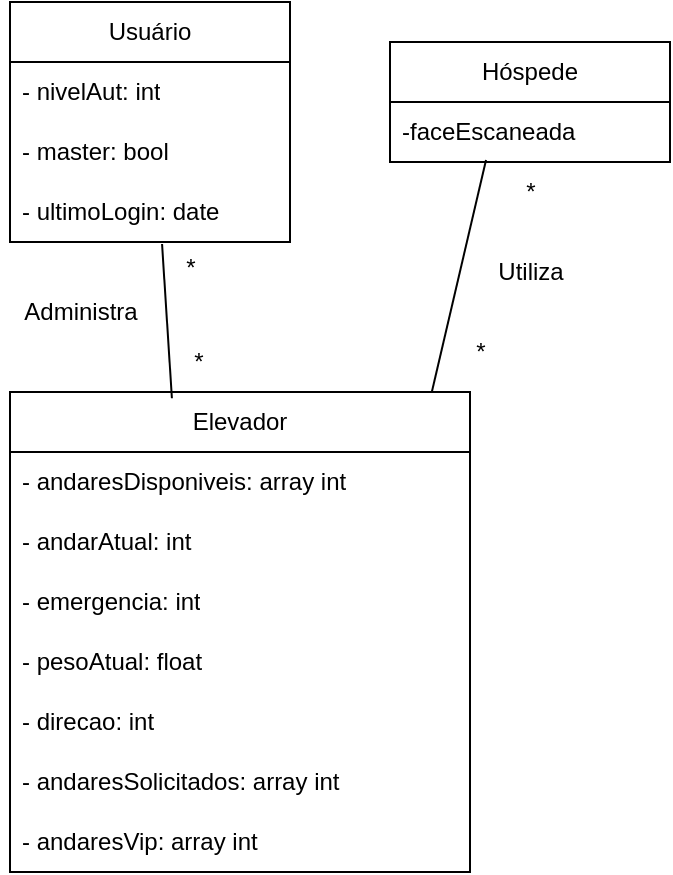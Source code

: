 <mxfile version="24.8.3">
  <diagram name="Página-1" id="dlf16AJ3_04QopbkbLOi">
    <mxGraphModel dx="1434" dy="772" grid="1" gridSize="10" guides="1" tooltips="1" connect="1" arrows="1" fold="1" page="1" pageScale="1" pageWidth="827" pageHeight="1169" math="0" shadow="0">
      <root>
        <mxCell id="0" />
        <mxCell id="1" parent="0" />
        <mxCell id="9X3akCaUfFm_Gkvic_y4-1" value="Usuário" style="swimlane;fontStyle=0;childLayout=stackLayout;horizontal=1;startSize=30;horizontalStack=0;resizeParent=1;resizeParentMax=0;resizeLast=0;collapsible=1;marginBottom=0;whiteSpace=wrap;html=1;" vertex="1" parent="1">
          <mxGeometry x="320" y="150" width="140" height="120" as="geometry" />
        </mxCell>
        <mxCell id="9X3akCaUfFm_Gkvic_y4-2" value="- nivelAut: int" style="text;strokeColor=none;fillColor=none;align=left;verticalAlign=middle;spacingLeft=4;spacingRight=4;overflow=hidden;points=[[0,0.5],[1,0.5]];portConstraint=eastwest;rotatable=0;whiteSpace=wrap;html=1;" vertex="1" parent="9X3akCaUfFm_Gkvic_y4-1">
          <mxGeometry y="30" width="140" height="30" as="geometry" />
        </mxCell>
        <mxCell id="9X3akCaUfFm_Gkvic_y4-3" value="- master: bool" style="text;strokeColor=none;fillColor=none;align=left;verticalAlign=middle;spacingLeft=4;spacingRight=4;overflow=hidden;points=[[0,0.5],[1,0.5]];portConstraint=eastwest;rotatable=0;whiteSpace=wrap;html=1;" vertex="1" parent="9X3akCaUfFm_Gkvic_y4-1">
          <mxGeometry y="60" width="140" height="30" as="geometry" />
        </mxCell>
        <mxCell id="9X3akCaUfFm_Gkvic_y4-4" value="- ultimoLogin: date" style="text;strokeColor=none;fillColor=none;align=left;verticalAlign=middle;spacingLeft=4;spacingRight=4;overflow=hidden;points=[[0,0.5],[1,0.5]];portConstraint=eastwest;rotatable=0;whiteSpace=wrap;html=1;" vertex="1" parent="9X3akCaUfFm_Gkvic_y4-1">
          <mxGeometry y="90" width="140" height="30" as="geometry" />
        </mxCell>
        <mxCell id="9X3akCaUfFm_Gkvic_y4-13" value="Elevador" style="swimlane;fontStyle=0;childLayout=stackLayout;horizontal=1;startSize=30;horizontalStack=0;resizeParent=1;resizeParentMax=0;resizeLast=0;collapsible=1;marginBottom=0;whiteSpace=wrap;html=1;" vertex="1" parent="1">
          <mxGeometry x="320" y="345" width="230" height="240" as="geometry" />
        </mxCell>
        <mxCell id="9X3akCaUfFm_Gkvic_y4-14" value="- andaresDisponiveis: array int" style="text;strokeColor=none;fillColor=none;align=left;verticalAlign=middle;spacingLeft=4;spacingRight=4;overflow=hidden;points=[[0,0.5],[1,0.5]];portConstraint=eastwest;rotatable=0;whiteSpace=wrap;html=1;" vertex="1" parent="9X3akCaUfFm_Gkvic_y4-13">
          <mxGeometry y="30" width="230" height="30" as="geometry" />
        </mxCell>
        <mxCell id="9X3akCaUfFm_Gkvic_y4-15" value="- andarAtual: int" style="text;strokeColor=none;fillColor=none;align=left;verticalAlign=middle;spacingLeft=4;spacingRight=4;overflow=hidden;points=[[0,0.5],[1,0.5]];portConstraint=eastwest;rotatable=0;whiteSpace=wrap;html=1;" vertex="1" parent="9X3akCaUfFm_Gkvic_y4-13">
          <mxGeometry y="60" width="230" height="30" as="geometry" />
        </mxCell>
        <mxCell id="9X3akCaUfFm_Gkvic_y4-16" value="- emergencia: int" style="text;strokeColor=none;fillColor=none;align=left;verticalAlign=middle;spacingLeft=4;spacingRight=4;overflow=hidden;points=[[0,0.5],[1,0.5]];portConstraint=eastwest;rotatable=0;whiteSpace=wrap;html=1;" vertex="1" parent="9X3akCaUfFm_Gkvic_y4-13">
          <mxGeometry y="90" width="230" height="30" as="geometry" />
        </mxCell>
        <mxCell id="9X3akCaUfFm_Gkvic_y4-17" value="- pesoAtual: float" style="text;strokeColor=none;fillColor=none;align=left;verticalAlign=middle;spacingLeft=4;spacingRight=4;overflow=hidden;points=[[0,0.5],[1,0.5]];portConstraint=eastwest;rotatable=0;whiteSpace=wrap;html=1;" vertex="1" parent="9X3akCaUfFm_Gkvic_y4-13">
          <mxGeometry y="120" width="230" height="30" as="geometry" />
        </mxCell>
        <mxCell id="9X3akCaUfFm_Gkvic_y4-18" value="- direcao: int" style="text;strokeColor=none;fillColor=none;align=left;verticalAlign=middle;spacingLeft=4;spacingRight=4;overflow=hidden;points=[[0,0.5],[1,0.5]];portConstraint=eastwest;rotatable=0;whiteSpace=wrap;html=1;" vertex="1" parent="9X3akCaUfFm_Gkvic_y4-13">
          <mxGeometry y="150" width="230" height="30" as="geometry" />
        </mxCell>
        <mxCell id="9X3akCaUfFm_Gkvic_y4-19" value="- andaresSolicitados: array int" style="text;strokeColor=none;fillColor=none;align=left;verticalAlign=middle;spacingLeft=4;spacingRight=4;overflow=hidden;points=[[0,0.5],[1,0.5]];portConstraint=eastwest;rotatable=0;whiteSpace=wrap;html=1;" vertex="1" parent="9X3akCaUfFm_Gkvic_y4-13">
          <mxGeometry y="180" width="230" height="30" as="geometry" />
        </mxCell>
        <mxCell id="9X3akCaUfFm_Gkvic_y4-20" value="- andaresVip: array int" style="text;strokeColor=none;fillColor=none;align=left;verticalAlign=middle;spacingLeft=4;spacingRight=4;overflow=hidden;points=[[0,0.5],[1,0.5]];portConstraint=eastwest;rotatable=0;whiteSpace=wrap;html=1;" vertex="1" parent="9X3akCaUfFm_Gkvic_y4-13">
          <mxGeometry y="210" width="230" height="30" as="geometry" />
        </mxCell>
        <mxCell id="9X3akCaUfFm_Gkvic_y4-21" value="Hóspede" style="swimlane;fontStyle=0;childLayout=stackLayout;horizontal=1;startSize=30;horizontalStack=0;resizeParent=1;resizeParentMax=0;resizeLast=0;collapsible=1;marginBottom=0;whiteSpace=wrap;html=1;" vertex="1" parent="1">
          <mxGeometry x="510" y="170" width="140" height="60" as="geometry" />
        </mxCell>
        <mxCell id="9X3akCaUfFm_Gkvic_y4-22" value="-faceEscaneada" style="text;strokeColor=none;fillColor=none;align=left;verticalAlign=middle;spacingLeft=4;spacingRight=4;overflow=hidden;points=[[0,0.5],[1,0.5]];portConstraint=eastwest;rotatable=0;whiteSpace=wrap;html=1;" vertex="1" parent="9X3akCaUfFm_Gkvic_y4-21">
          <mxGeometry y="30" width="140" height="30" as="geometry" />
        </mxCell>
        <mxCell id="9X3akCaUfFm_Gkvic_y4-25" value="" style="endArrow=none;html=1;rounded=0;exitX=0.543;exitY=1.033;exitDx=0;exitDy=0;exitPerimeter=0;entryX=0.352;entryY=0.013;entryDx=0;entryDy=0;entryPerimeter=0;" edge="1" parent="1" source="9X3akCaUfFm_Gkvic_y4-4" target="9X3akCaUfFm_Gkvic_y4-13">
          <mxGeometry width="50" height="50" relative="1" as="geometry">
            <mxPoint x="210" y="340" as="sourcePoint" />
            <mxPoint x="260" y="290" as="targetPoint" />
          </mxGeometry>
        </mxCell>
        <mxCell id="9X3akCaUfFm_Gkvic_y4-26" value="" style="endArrow=none;html=1;rounded=0;entryX=0.343;entryY=0.967;entryDx=0;entryDy=0;entryPerimeter=0;exitX=0.917;exitY=0;exitDx=0;exitDy=0;exitPerimeter=0;" edge="1" parent="1" source="9X3akCaUfFm_Gkvic_y4-13" target="9X3akCaUfFm_Gkvic_y4-22">
          <mxGeometry width="50" height="50" relative="1" as="geometry">
            <mxPoint x="620" y="360" as="sourcePoint" />
            <mxPoint x="670" y="310" as="targetPoint" />
          </mxGeometry>
        </mxCell>
        <mxCell id="9X3akCaUfFm_Gkvic_y4-27" value="*" style="text;html=1;align=center;verticalAlign=middle;resizable=0;points=[];autosize=1;strokeColor=none;fillColor=none;" vertex="1" parent="1">
          <mxGeometry x="395" y="268" width="30" height="30" as="geometry" />
        </mxCell>
        <mxCell id="9X3akCaUfFm_Gkvic_y4-28" value="*" style="text;html=1;align=center;verticalAlign=middle;resizable=0;points=[];autosize=1;strokeColor=none;fillColor=none;" vertex="1" parent="1">
          <mxGeometry x="399" y="315" width="30" height="30" as="geometry" />
        </mxCell>
        <mxCell id="9X3akCaUfFm_Gkvic_y4-29" value="*" style="text;html=1;align=center;verticalAlign=middle;resizable=0;points=[];autosize=1;strokeColor=none;fillColor=none;" vertex="1" parent="1">
          <mxGeometry x="565" y="230" width="30" height="30" as="geometry" />
        </mxCell>
        <mxCell id="9X3akCaUfFm_Gkvic_y4-30" value="*" style="text;html=1;align=center;verticalAlign=middle;resizable=0;points=[];autosize=1;strokeColor=none;fillColor=none;" vertex="1" parent="1">
          <mxGeometry x="540" y="310" width="30" height="30" as="geometry" />
        </mxCell>
        <mxCell id="9X3akCaUfFm_Gkvic_y4-31" value="Administra" style="text;html=1;align=center;verticalAlign=middle;resizable=0;points=[];autosize=1;strokeColor=none;fillColor=none;" vertex="1" parent="1">
          <mxGeometry x="315" y="290" width="80" height="30" as="geometry" />
        </mxCell>
        <mxCell id="9X3akCaUfFm_Gkvic_y4-32" value="Utiliza" style="text;html=1;align=center;verticalAlign=middle;resizable=0;points=[];autosize=1;strokeColor=none;fillColor=none;" vertex="1" parent="1">
          <mxGeometry x="550" y="270" width="60" height="30" as="geometry" />
        </mxCell>
      </root>
    </mxGraphModel>
  </diagram>
</mxfile>
